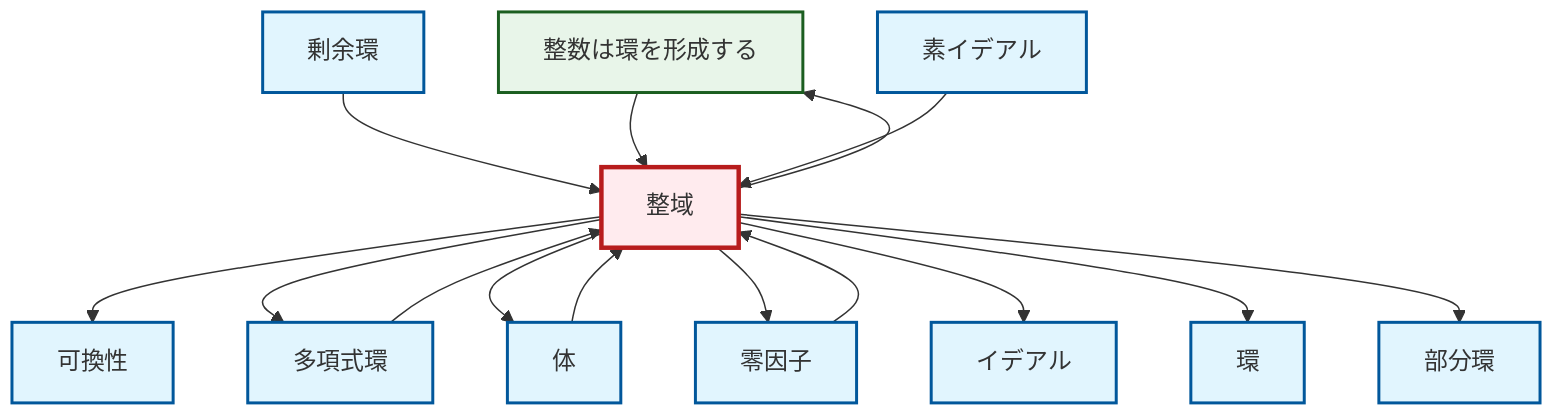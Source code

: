 graph TD
    classDef definition fill:#e1f5fe,stroke:#01579b,stroke-width:2px
    classDef theorem fill:#f3e5f5,stroke:#4a148c,stroke-width:2px
    classDef axiom fill:#fff3e0,stroke:#e65100,stroke-width:2px
    classDef example fill:#e8f5e9,stroke:#1b5e20,stroke-width:2px
    classDef current fill:#ffebee,stroke:#b71c1c,stroke-width:3px
    def-ideal["イデアル"]:::definition
    ex-integers-ring["整数は環を形成する"]:::example
    def-commutativity["可換性"]:::definition
    def-field["体"]:::definition
    def-prime-ideal["素イデアル"]:::definition
    def-quotient-ring["剰余環"]:::definition
    def-polynomial-ring["多項式環"]:::definition
    def-integral-domain["整域"]:::definition
    def-subring["部分環"]:::definition
    def-ring["環"]:::definition
    def-zero-divisor["零因子"]:::definition
    def-quotient-ring --> def-integral-domain
    def-integral-domain --> def-commutativity
    def-integral-domain --> def-polynomial-ring
    def-integral-domain --> def-field
    def-integral-domain --> def-zero-divisor
    def-field --> def-integral-domain
    def-zero-divisor --> def-integral-domain
    ex-integers-ring --> def-integral-domain
    def-integral-domain --> ex-integers-ring
    def-polynomial-ring --> def-integral-domain
    def-integral-domain --> def-ideal
    def-integral-domain --> def-ring
    def-integral-domain --> def-subring
    def-prime-ideal --> def-integral-domain
    class def-integral-domain current